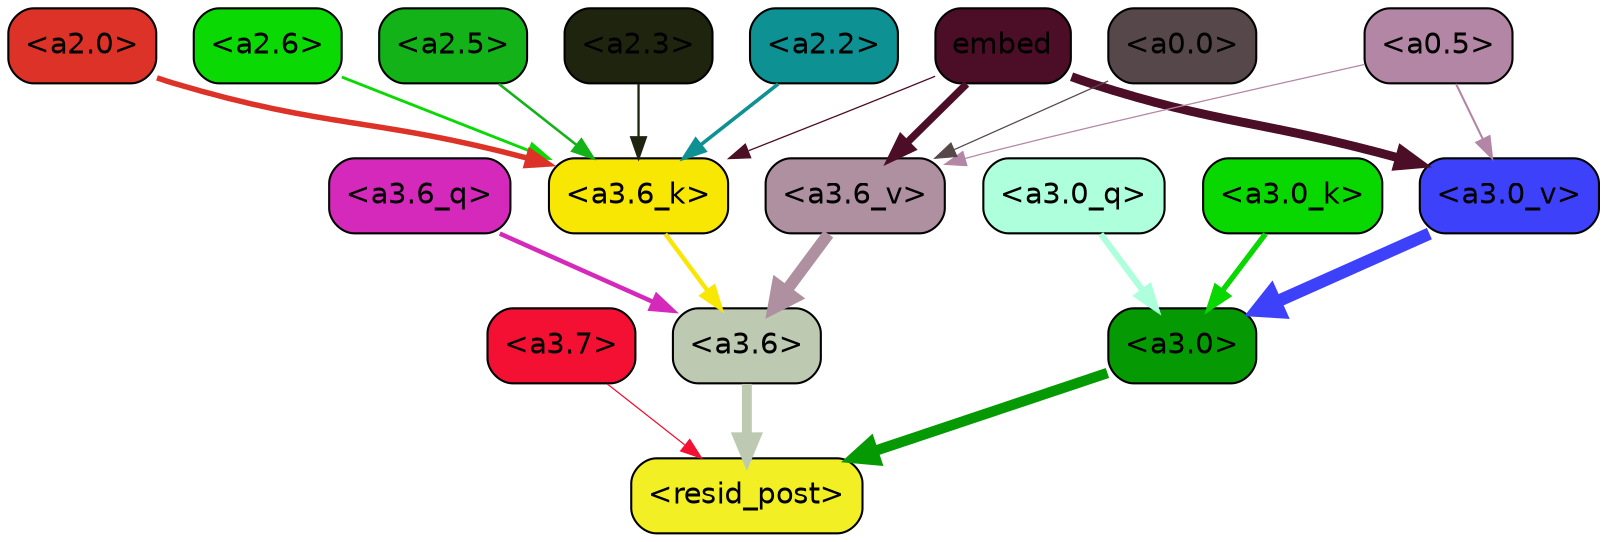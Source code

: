 strict digraph "" {
	graph [bgcolor=transparent,
		layout=dot,
		overlap=false,
		splines=true
	];
	"<a3.7>"	[color=black,
		fillcolor="#f31032",
		fontname=Helvetica,
		shape=box,
		style="filled, rounded"];
	"<resid_post>"	[color=black,
		fillcolor="#f2ef24",
		fontname=Helvetica,
		shape=box,
		style="filled, rounded"];
	"<a3.7>" -> "<resid_post>"	[color="#f31032",
		penwidth=0.6];
	"<a3.6>"	[color=black,
		fillcolor="#bdcab1",
		fontname=Helvetica,
		shape=box,
		style="filled, rounded"];
	"<a3.6>" -> "<resid_post>"	[color="#bdcab1",
		penwidth=4.748674273490906];
	"<a3.0>"	[color=black,
		fillcolor="#059a03",
		fontname=Helvetica,
		shape=box,
		style="filled, rounded"];
	"<a3.0>" -> "<resid_post>"	[color="#059a03",
		penwidth=5.004031300544739];
	"<a3.6_q>"	[color=black,
		fillcolor="#d529bc",
		fontname=Helvetica,
		shape=box,
		style="filled, rounded"];
	"<a3.6_q>" -> "<a3.6>"	[color="#d529bc",
		penwidth=2.1656854450702667];
	"<a3.0_q>"	[color=black,
		fillcolor="#aeffdc",
		fontname=Helvetica,
		shape=box,
		style="filled, rounded"];
	"<a3.0_q>" -> "<a3.0>"	[color="#aeffdc",
		penwidth=2.95696559548378];
	"<a3.6_k>"	[color=black,
		fillcolor="#f8e603",
		fontname=Helvetica,
		shape=box,
		style="filled, rounded"];
	"<a3.6_k>" -> "<a3.6>"	[color="#f8e603",
		penwidth=2.086437076330185];
	"<a3.0_k>"	[color=black,
		fillcolor="#08d700",
		fontname=Helvetica,
		shape=box,
		style="filled, rounded"];
	"<a3.0_k>" -> "<a3.0>"	[color="#08d700",
		penwidth=2.5988530814647675];
	"<a3.6_v>"	[color=black,
		fillcolor="#af90a0",
		fontname=Helvetica,
		shape=box,
		style="filled, rounded"];
	"<a3.6_v>" -> "<a3.6>"	[color="#af90a0",
		penwidth=5.669987380504608];
	"<a3.0_v>"	[color=black,
		fillcolor="#3d42fa",
		fontname=Helvetica,
		shape=box,
		style="filled, rounded"];
	"<a3.0_v>" -> "<a3.0>"	[color="#3d42fa",
		penwidth=5.9515902400016785];
	"<a2.6>"	[color=black,
		fillcolor="#0ad903",
		fontname=Helvetica,
		shape=box,
		style="filled, rounded"];
	"<a2.6>" -> "<a3.6_k>"	[color="#0ad903",
		penwidth=1.3718644380569458];
	"<a2.5>"	[color=black,
		fillcolor="#13b218",
		fontname=Helvetica,
		shape=box,
		style="filled, rounded"];
	"<a2.5>" -> "<a3.6_k>"	[color="#13b218",
		penwidth=1.231603980064392];
	"<a2.3>"	[color=black,
		fillcolor="#1f240f",
		fontname=Helvetica,
		shape=box,
		style="filled, rounded"];
	"<a2.3>" -> "<a3.6_k>"	[color="#1f240f",
		penwidth=1.1117559671401978];
	"<a2.2>"	[color=black,
		fillcolor="#0d9192",
		fontname=Helvetica,
		shape=box,
		style="filled, rounded"];
	"<a2.2>" -> "<a3.6_k>"	[color="#0d9192",
		penwidth=1.7315057516098022];
	"<a2.0>"	[color=black,
		fillcolor="#dc3227",
		fontname=Helvetica,
		shape=box,
		style="filled, rounded"];
	"<a2.0>" -> "<a3.6_k>"	[color="#dc3227",
		penwidth=2.6423546075820923];
	embed	[color=black,
		fillcolor="#4c0d26",
		fontname=Helvetica,
		shape=box,
		style="filled, rounded"];
	embed -> "<a3.6_k>"	[color="#4c0d26",
		penwidth=0.6229734420776367];
	embed -> "<a3.6_v>"	[color="#4c0d26",
		penwidth=3.56406831741333];
	embed -> "<a3.0_v>"	[color="#4c0d26",
		penwidth=4.293717980384827];
	"<a0.5>"	[color=black,
		fillcolor="#b486a5",
		fontname=Helvetica,
		shape=box,
		style="filled, rounded"];
	"<a0.5>" -> "<a3.6_v>"	[color="#b486a5",
		penwidth=0.6];
	"<a0.5>" -> "<a3.0_v>"	[color="#b486a5",
		penwidth=0.9916514158248901];
	"<a0.0>"	[color=black,
		fillcolor="#56484a",
		fontname=Helvetica,
		shape=box,
		style="filled, rounded"];
	"<a0.0>" -> "<a3.6_v>"	[color="#56484a",
		penwidth=0.6];
}
